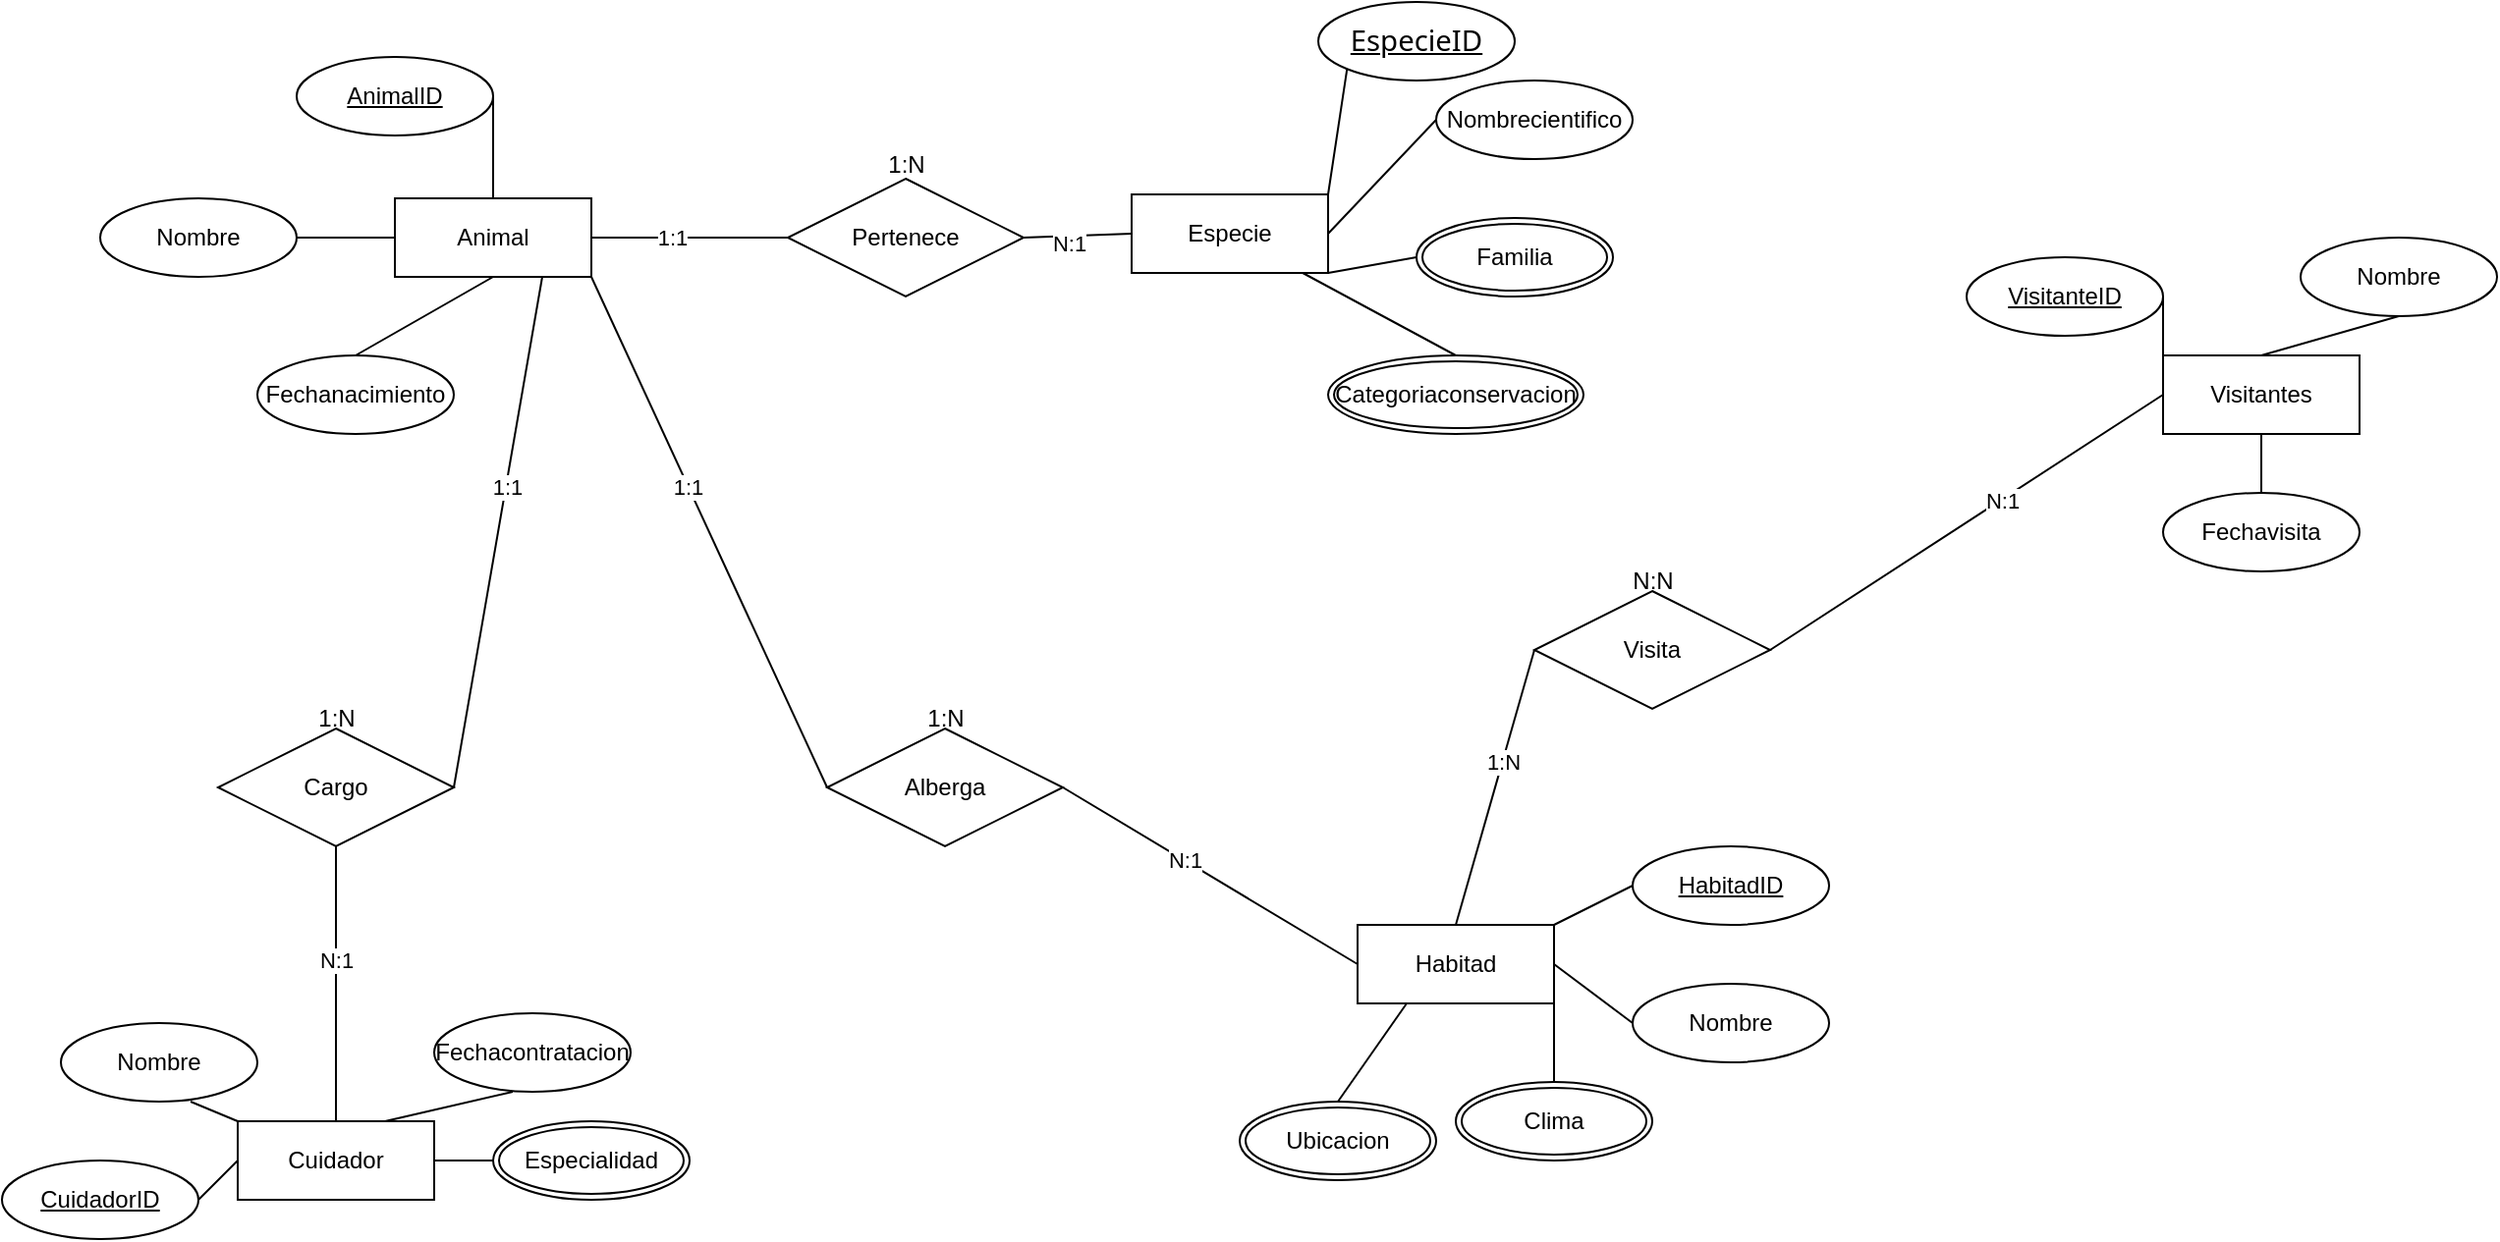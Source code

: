 <mxfile version="24.8.2">
  <diagram name="Página-1" id="K3Nxqddu0JdHczChXiPI">
    <mxGraphModel dx="1947" dy="468" grid="1" gridSize="10" guides="1" tooltips="1" connect="1" arrows="1" fold="1" page="1" pageScale="1" pageWidth="827" pageHeight="1169" math="0" shadow="0">
      <root>
        <mxCell id="0" />
        <mxCell id="1" parent="0" />
        <mxCell id="NhMVIfDmeI67b42QX-OK-1" value="&lt;font style=&quot;vertical-align: inherit;&quot;&gt;&lt;font style=&quot;vertical-align: inherit;&quot;&gt;Visitantes&lt;/font&gt;&lt;/font&gt;" style="whiteSpace=wrap;html=1;align=center;" vertex="1" parent="1">
          <mxGeometry x="990" y="210" width="100" height="40" as="geometry" />
        </mxCell>
        <mxCell id="NhMVIfDmeI67b42QX-OK-7" value="&lt;font style=&quot;vertical-align: inherit;&quot;&gt;&lt;font style=&quot;vertical-align: inherit;&quot;&gt;Habitad&lt;/font&gt;&lt;/font&gt;" style="whiteSpace=wrap;html=1;align=center;" vertex="1" parent="1">
          <mxGeometry x="580" y="500" width="100" height="40" as="geometry" />
        </mxCell>
        <mxCell id="NhMVIfDmeI67b42QX-OK-9" value="Especie" style="whiteSpace=wrap;html=1;align=center;" vertex="1" parent="1">
          <mxGeometry x="465" y="128" width="100" height="40" as="geometry" />
        </mxCell>
        <mxCell id="NhMVIfDmeI67b42QX-OK-10" value="&lt;font style=&quot;vertical-align: inherit;&quot;&gt;&lt;font style=&quot;vertical-align: inherit;&quot;&gt;Cuidador&lt;/font&gt;&lt;/font&gt;" style="whiteSpace=wrap;html=1;align=center;" vertex="1" parent="1">
          <mxGeometry x="10" y="600" width="100" height="40" as="geometry" />
        </mxCell>
        <mxCell id="NhMVIfDmeI67b42QX-OK-11" value="&lt;font style=&quot;vertical-align: inherit;&quot;&gt;&lt;font style=&quot;vertical-align: inherit;&quot;&gt;&lt;font style=&quot;vertical-align: inherit;&quot;&gt;&lt;font style=&quot;vertical-align: inherit;&quot;&gt;Animal&lt;/font&gt;&lt;/font&gt;&lt;/font&gt;&lt;/font&gt;" style="whiteSpace=wrap;html=1;align=center;" vertex="1" parent="1">
          <mxGeometry x="90" y="130" width="100" height="40" as="geometry" />
        </mxCell>
        <mxCell id="NhMVIfDmeI67b42QX-OK-14" value="" style="endArrow=none;html=1;rounded=0;exitX=1;exitY=0.5;exitDx=0;exitDy=0;entryX=0.5;entryY=0;entryDx=0;entryDy=0;" edge="1" parent="1" source="NhMVIfDmeI67b42QX-OK-17" target="NhMVIfDmeI67b42QX-OK-11">
          <mxGeometry relative="1" as="geometry">
            <mxPoint x="46" y="68" as="sourcePoint" />
            <mxPoint x="370" y="200" as="targetPoint" />
          </mxGeometry>
        </mxCell>
        <mxCell id="NhMVIfDmeI67b42QX-OK-15" value="" style="endArrow=none;html=1;rounded=0;exitX=1;exitY=0.5;exitDx=0;exitDy=0;entryX=0;entryY=0.5;entryDx=0;entryDy=0;" edge="1" parent="1" source="NhMVIfDmeI67b42QX-OK-95" target="NhMVIfDmeI67b42QX-OK-11">
          <mxGeometry relative="1" as="geometry">
            <mxPoint x="-10" y="150" as="sourcePoint" />
            <mxPoint x="220" y="130" as="targetPoint" />
          </mxGeometry>
        </mxCell>
        <mxCell id="NhMVIfDmeI67b42QX-OK-16" value="" style="endArrow=none;html=1;rounded=0;exitX=0.5;exitY=0;exitDx=0;exitDy=0;entryX=0.5;entryY=1;entryDx=0;entryDy=0;" edge="1" parent="1" source="NhMVIfDmeI67b42QX-OK-88" target="NhMVIfDmeI67b42QX-OK-11">
          <mxGeometry relative="1" as="geometry">
            <mxPoint x="30" y="268" as="sourcePoint" />
            <mxPoint x="230" y="140" as="targetPoint" />
          </mxGeometry>
        </mxCell>
        <mxCell id="NhMVIfDmeI67b42QX-OK-17" value="&lt;font style=&quot;vertical-align: inherit;&quot;&gt;&lt;font style=&quot;vertical-align: inherit;&quot;&gt;AnimalID&lt;/font&gt;&lt;/font&gt;" style="ellipse;whiteSpace=wrap;html=1;align=center;fontStyle=4;" vertex="1" parent="1">
          <mxGeometry x="40" y="58" width="100" height="40" as="geometry" />
        </mxCell>
        <mxCell id="NhMVIfDmeI67b42QX-OK-18" value="&lt;span style=&quot;font-size: 11pt; line-height: 107%; font-family: &amp;quot;Segoe UI&amp;quot;, sans-serif; background: white;&quot;&gt;&lt;font style=&quot;vertical-align: inherit;&quot;&gt;&lt;font style=&quot;vertical-align: inherit;&quot;&gt;EspecieID&lt;/font&gt;&lt;/font&gt;&lt;/span&gt;" style="ellipse;whiteSpace=wrap;html=1;align=center;fontStyle=4;" vertex="1" parent="1">
          <mxGeometry x="560" y="30" width="100" height="40" as="geometry" />
        </mxCell>
        <mxCell id="NhMVIfDmeI67b42QX-OK-24" value="" style="endArrow=none;html=1;rounded=0;exitX=0;exitY=1;exitDx=0;exitDy=0;entryX=1;entryY=0;entryDx=0;entryDy=0;" edge="1" parent="1" source="NhMVIfDmeI67b42QX-OK-18" target="NhMVIfDmeI67b42QX-OK-9">
          <mxGeometry relative="1" as="geometry">
            <mxPoint x="90" y="43" as="sourcePoint" />
            <mxPoint x="190" y="113" as="targetPoint" />
          </mxGeometry>
        </mxCell>
        <mxCell id="NhMVIfDmeI67b42QX-OK-25" value="" style="endArrow=none;html=1;rounded=0;exitX=0;exitY=0.5;exitDx=0;exitDy=0;entryX=1;entryY=0.5;entryDx=0;entryDy=0;" edge="1" parent="1" source="NhMVIfDmeI67b42QX-OK-97" target="NhMVIfDmeI67b42QX-OK-9">
          <mxGeometry relative="1" as="geometry">
            <mxPoint x="570" y="83" as="sourcePoint" />
            <mxPoint x="200" y="123" as="targetPoint" />
          </mxGeometry>
        </mxCell>
        <mxCell id="NhMVIfDmeI67b42QX-OK-26" value="" style="endArrow=none;html=1;rounded=0;exitX=1;exitY=1;exitDx=0;exitDy=0;entryX=0;entryY=0.5;entryDx=0;entryDy=0;" edge="1" parent="1" source="NhMVIfDmeI67b42QX-OK-9" target="NhMVIfDmeI67b42QX-OK-93">
          <mxGeometry relative="1" as="geometry">
            <mxPoint x="110" y="63" as="sourcePoint" />
            <mxPoint x="210" y="133" as="targetPoint" />
          </mxGeometry>
        </mxCell>
        <mxCell id="NhMVIfDmeI67b42QX-OK-27" value="" style="endArrow=none;html=1;rounded=0;entryX=0.5;entryY=0;entryDx=0;entryDy=0;" edge="1" parent="1" source="NhMVIfDmeI67b42QX-OK-9" target="NhMVIfDmeI67b42QX-OK-98">
          <mxGeometry relative="1" as="geometry">
            <mxPoint x="120" y="73" as="sourcePoint" />
            <mxPoint x="515.04" y="194" as="targetPoint" />
          </mxGeometry>
        </mxCell>
        <mxCell id="NhMVIfDmeI67b42QX-OK-30" value="&lt;font style=&quot;vertical-align: inherit;&quot;&gt;&lt;font style=&quot;vertical-align: inherit;&quot;&gt;Nombre&lt;/font&gt;&lt;/font&gt;" style="ellipse;whiteSpace=wrap;html=1;align=center;" vertex="1" parent="1">
          <mxGeometry x="720" y="530" width="100" height="40" as="geometry" />
        </mxCell>
        <mxCell id="NhMVIfDmeI67b42QX-OK-32" value="HabitadID" style="ellipse;whiteSpace=wrap;html=1;align=center;fontStyle=4;" vertex="1" parent="1">
          <mxGeometry x="720" y="460" width="100" height="40" as="geometry" />
        </mxCell>
        <mxCell id="NhMVIfDmeI67b42QX-OK-35" value="" style="endArrow=none;html=1;rounded=0;entryX=0;entryY=0.5;entryDx=0;entryDy=0;exitX=1;exitY=0;exitDx=0;exitDy=0;" edge="1" parent="1" source="NhMVIfDmeI67b42QX-OK-7" target="NhMVIfDmeI67b42QX-OK-32">
          <mxGeometry relative="1" as="geometry">
            <mxPoint x="578" y="200" as="sourcePoint" />
            <mxPoint x="615" y="291" as="targetPoint" />
          </mxGeometry>
        </mxCell>
        <mxCell id="NhMVIfDmeI67b42QX-OK-36" value="" style="endArrow=none;html=1;rounded=0;entryX=0;entryY=0.5;entryDx=0;entryDy=0;exitX=1;exitY=0.5;exitDx=0;exitDy=0;" edge="1" parent="1" source="NhMVIfDmeI67b42QX-OK-7" target="NhMVIfDmeI67b42QX-OK-30">
          <mxGeometry relative="1" as="geometry">
            <mxPoint x="588" y="210" as="sourcePoint" />
            <mxPoint x="625" y="301" as="targetPoint" />
          </mxGeometry>
        </mxCell>
        <mxCell id="NhMVIfDmeI67b42QX-OK-37" value="" style="endArrow=none;html=1;rounded=0;entryX=1;entryY=1;entryDx=0;entryDy=0;exitX=0.5;exitY=0;exitDx=0;exitDy=0;" edge="1" parent="1" source="NhMVIfDmeI67b42QX-OK-91" target="NhMVIfDmeI67b42QX-OK-7">
          <mxGeometry relative="1" as="geometry">
            <mxPoint x="598" y="220" as="sourcePoint" />
            <mxPoint x="635" y="311" as="targetPoint" />
          </mxGeometry>
        </mxCell>
        <mxCell id="NhMVIfDmeI67b42QX-OK-38" value="" style="endArrow=none;html=1;rounded=0;exitX=0.25;exitY=1;exitDx=0;exitDy=0;entryX=0.5;entryY=0;entryDx=0;entryDy=0;" edge="1" parent="1" source="NhMVIfDmeI67b42QX-OK-7" target="NhMVIfDmeI67b42QX-OK-96">
          <mxGeometry relative="1" as="geometry">
            <mxPoint x="608" y="230" as="sourcePoint" />
            <mxPoint x="730" y="470" as="targetPoint" />
          </mxGeometry>
        </mxCell>
        <mxCell id="NhMVIfDmeI67b42QX-OK-39" value="&lt;font style=&quot;vertical-align: inherit;&quot;&gt;&lt;font style=&quot;vertical-align: inherit;&quot;&gt;Nombre&lt;/font&gt;&lt;/font&gt;" style="ellipse;whiteSpace=wrap;html=1;align=center;" vertex="1" parent="1">
          <mxGeometry x="-80" y="550" width="100" height="40" as="geometry" />
        </mxCell>
        <mxCell id="NhMVIfDmeI67b42QX-OK-43" value="CuidadorID" style="ellipse;whiteSpace=wrap;html=1;align=center;fontStyle=4;" vertex="1" parent="1">
          <mxGeometry x="-110" y="620" width="100" height="40" as="geometry" />
        </mxCell>
        <mxCell id="NhMVIfDmeI67b42QX-OK-44" value="" style="endArrow=none;html=1;rounded=0;entryX=1;entryY=0.5;entryDx=0;entryDy=0;exitX=0;exitY=0.5;exitDx=0;exitDy=0;" edge="1" parent="1" source="NhMVIfDmeI67b42QX-OK-10" target="NhMVIfDmeI67b42QX-OK-43">
          <mxGeometry relative="1" as="geometry">
            <mxPoint x="361" y="467" as="sourcePoint" />
            <mxPoint x="340" y="530" as="targetPoint" />
          </mxGeometry>
        </mxCell>
        <mxCell id="NhMVIfDmeI67b42QX-OK-45" value="" style="endArrow=none;html=1;rounded=0;entryX=0.66;entryY=1;entryDx=0;entryDy=0;exitX=0;exitY=0;exitDx=0;exitDy=0;entryPerimeter=0;" edge="1" parent="1" source="NhMVIfDmeI67b42QX-OK-10" target="NhMVIfDmeI67b42QX-OK-39">
          <mxGeometry relative="1" as="geometry">
            <mxPoint x="371" y="477" as="sourcePoint" />
            <mxPoint x="350" y="540" as="targetPoint" />
          </mxGeometry>
        </mxCell>
        <mxCell id="NhMVIfDmeI67b42QX-OK-46" value="" style="endArrow=none;html=1;rounded=0;entryX=0.4;entryY=1;entryDx=0;entryDy=0;exitX=0.75;exitY=0;exitDx=0;exitDy=0;entryPerimeter=0;" edge="1" parent="1" source="NhMVIfDmeI67b42QX-OK-90">
          <mxGeometry relative="1" as="geometry">
            <mxPoint x="381" y="487" as="sourcePoint" />
            <mxPoint x="194" y="560" as="targetPoint" />
          </mxGeometry>
        </mxCell>
        <mxCell id="NhMVIfDmeI67b42QX-OK-47" value="" style="endArrow=none;html=1;rounded=0;exitX=0;exitY=0.5;exitDx=0;exitDy=0;entryX=1;entryY=0.5;entryDx=0;entryDy=0;" edge="1" parent="1" source="NhMVIfDmeI67b42QX-OK-89" target="NhMVIfDmeI67b42QX-OK-10">
          <mxGeometry relative="1" as="geometry">
            <mxPoint x="200" y="630" as="sourcePoint" />
            <mxPoint x="180" y="630" as="targetPoint" />
          </mxGeometry>
        </mxCell>
        <mxCell id="NhMVIfDmeI67b42QX-OK-49" value="&lt;font style=&quot;vertical-align: inherit;&quot;&gt;&lt;font style=&quot;vertical-align: inherit;&quot;&gt;Nombre&lt;/font&gt;&lt;/font&gt;" style="ellipse;whiteSpace=wrap;html=1;align=center;" vertex="1" parent="1">
          <mxGeometry x="1060" y="150" width="100" height="40" as="geometry" />
        </mxCell>
        <mxCell id="NhMVIfDmeI67b42QX-OK-50" value="VisitanteID" style="ellipse;whiteSpace=wrap;html=1;align=center;fontStyle=4;" vertex="1" parent="1">
          <mxGeometry x="890" y="160" width="100" height="40" as="geometry" />
        </mxCell>
        <mxCell id="NhMVIfDmeI67b42QX-OK-52" value="" style="endArrow=none;html=1;rounded=0;entryX=0.5;entryY=0;entryDx=0;entryDy=0;exitX=0.5;exitY=1;exitDx=0;exitDy=0;" edge="1" parent="1" source="NhMVIfDmeI67b42QX-OK-1" target="NhMVIfDmeI67b42QX-OK-92">
          <mxGeometry relative="1" as="geometry">
            <mxPoint x="1244" y="400" as="sourcePoint" />
            <mxPoint x="1040" y="270" as="targetPoint" />
          </mxGeometry>
        </mxCell>
        <mxCell id="NhMVIfDmeI67b42QX-OK-53" value="" style="endArrow=none;html=1;rounded=0;entryX=1;entryY=0.5;entryDx=0;entryDy=0;exitX=0;exitY=0.5;exitDx=0;exitDy=0;" edge="1" parent="1" source="NhMVIfDmeI67b42QX-OK-1" target="NhMVIfDmeI67b42QX-OK-50">
          <mxGeometry relative="1" as="geometry">
            <mxPoint x="1254" y="410" as="sourcePoint" />
            <mxPoint x="1210" y="410" as="targetPoint" />
          </mxGeometry>
        </mxCell>
        <mxCell id="NhMVIfDmeI67b42QX-OK-54" value="" style="endArrow=none;html=1;rounded=0;entryX=0.5;entryY=1;entryDx=0;entryDy=0;exitX=0.5;exitY=0;exitDx=0;exitDy=0;" edge="1" parent="1" source="NhMVIfDmeI67b42QX-OK-1" target="NhMVIfDmeI67b42QX-OK-49">
          <mxGeometry relative="1" as="geometry">
            <mxPoint x="1264" y="420" as="sourcePoint" />
            <mxPoint x="1220" y="420" as="targetPoint" />
          </mxGeometry>
        </mxCell>
        <mxCell id="NhMVIfDmeI67b42QX-OK-55" value="Pertenece" style="shape=rhombus;perimeter=rhombusPerimeter;whiteSpace=wrap;html=1;align=center;" vertex="1" parent="1">
          <mxGeometry x="290" y="120" width="120" height="60" as="geometry" />
        </mxCell>
        <mxCell id="NhMVIfDmeI67b42QX-OK-56" value="" style="endArrow=none;html=1;rounded=0;exitX=1;exitY=0.5;exitDx=0;exitDy=0;entryX=0;entryY=0.5;entryDx=0;entryDy=0;" edge="1" parent="1" source="NhMVIfDmeI67b42QX-OK-11" target="NhMVIfDmeI67b42QX-OK-55">
          <mxGeometry relative="1" as="geometry">
            <mxPoint x="50" y="70" as="sourcePoint" />
            <mxPoint x="150" y="140" as="targetPoint" />
          </mxGeometry>
        </mxCell>
        <mxCell id="NhMVIfDmeI67b42QX-OK-58" value="1:1" style="edgeLabel;html=1;align=center;verticalAlign=middle;resizable=0;points=[];" vertex="1" connectable="0" parent="NhMVIfDmeI67b42QX-OK-56">
          <mxGeometry x="-0.18" relative="1" as="geometry">
            <mxPoint as="offset" />
          </mxGeometry>
        </mxCell>
        <mxCell id="NhMVIfDmeI67b42QX-OK-57" value="" style="endArrow=none;html=1;rounded=0;exitX=1;exitY=0.5;exitDx=0;exitDy=0;entryX=0;entryY=0.5;entryDx=0;entryDy=0;" edge="1" parent="1" source="NhMVIfDmeI67b42QX-OK-55" target="NhMVIfDmeI67b42QX-OK-9">
          <mxGeometry relative="1" as="geometry">
            <mxPoint x="60" y="80" as="sourcePoint" />
            <mxPoint x="160" y="150" as="targetPoint" />
          </mxGeometry>
        </mxCell>
        <mxCell id="NhMVIfDmeI67b42QX-OK-59" value="N:1" style="edgeLabel;html=1;align=center;verticalAlign=middle;resizable=0;points=[];" vertex="1" connectable="0" parent="NhMVIfDmeI67b42QX-OK-57">
          <mxGeometry x="-0.162" y="-4" relative="1" as="geometry">
            <mxPoint as="offset" />
          </mxGeometry>
        </mxCell>
        <mxCell id="NhMVIfDmeI67b42QX-OK-60" value="1:N" style="text;html=1;align=center;verticalAlign=middle;resizable=0;points=[];autosize=1;strokeColor=none;fillColor=none;" vertex="1" parent="1">
          <mxGeometry x="330" y="98" width="40" height="30" as="geometry" />
        </mxCell>
        <mxCell id="NhMVIfDmeI67b42QX-OK-61" value="Alberga" style="shape=rhombus;perimeter=rhombusPerimeter;whiteSpace=wrap;html=1;align=center;" vertex="1" parent="1">
          <mxGeometry x="310" y="400" width="120" height="60" as="geometry" />
        </mxCell>
        <mxCell id="NhMVIfDmeI67b42QX-OK-62" value="" style="endArrow=none;html=1;rounded=0;exitX=1;exitY=1;exitDx=0;exitDy=0;entryX=0;entryY=0.5;entryDx=0;entryDy=0;" edge="1" parent="1" source="NhMVIfDmeI67b42QX-OK-11" target="NhMVIfDmeI67b42QX-OK-61">
          <mxGeometry relative="1" as="geometry">
            <mxPoint x="200" y="160" as="sourcePoint" />
            <mxPoint x="300" y="160" as="targetPoint" />
          </mxGeometry>
        </mxCell>
        <mxCell id="NhMVIfDmeI67b42QX-OK-63" value="1:1" style="edgeLabel;html=1;align=center;verticalAlign=middle;resizable=0;points=[];" vertex="1" connectable="0" parent="NhMVIfDmeI67b42QX-OK-62">
          <mxGeometry x="-0.18" relative="1" as="geometry">
            <mxPoint as="offset" />
          </mxGeometry>
        </mxCell>
        <mxCell id="NhMVIfDmeI67b42QX-OK-64" value="" style="endArrow=none;html=1;rounded=0;exitX=1;exitY=0.5;exitDx=0;exitDy=0;entryX=0;entryY=0.5;entryDx=0;entryDy=0;" edge="1" parent="1" source="NhMVIfDmeI67b42QX-OK-61" target="NhMVIfDmeI67b42QX-OK-7">
          <mxGeometry relative="1" as="geometry">
            <mxPoint x="210" y="170" as="sourcePoint" />
            <mxPoint x="310" y="170" as="targetPoint" />
          </mxGeometry>
        </mxCell>
        <mxCell id="NhMVIfDmeI67b42QX-OK-65" value="N:1" style="edgeLabel;html=1;align=center;verticalAlign=middle;resizable=0;points=[];" vertex="1" connectable="0" parent="NhMVIfDmeI67b42QX-OK-64">
          <mxGeometry x="-0.18" relative="1" as="geometry">
            <mxPoint as="offset" />
          </mxGeometry>
        </mxCell>
        <mxCell id="NhMVIfDmeI67b42QX-OK-66" value="1:N" style="text;html=1;align=center;verticalAlign=middle;resizable=0;points=[];autosize=1;strokeColor=none;fillColor=none;" vertex="1" parent="1">
          <mxGeometry x="350" y="380" width="40" height="30" as="geometry" />
        </mxCell>
        <mxCell id="NhMVIfDmeI67b42QX-OK-67" value="Cargo" style="shape=rhombus;perimeter=rhombusPerimeter;whiteSpace=wrap;html=1;align=center;" vertex="1" parent="1">
          <mxGeometry y="400" width="120" height="60" as="geometry" />
        </mxCell>
        <mxCell id="NhMVIfDmeI67b42QX-OK-68" value="" style="endArrow=none;html=1;rounded=0;exitX=0.75;exitY=1;exitDx=0;exitDy=0;entryX=1;entryY=0.5;entryDx=0;entryDy=0;" edge="1" parent="1" source="NhMVIfDmeI67b42QX-OK-11" target="NhMVIfDmeI67b42QX-OK-67">
          <mxGeometry relative="1" as="geometry">
            <mxPoint x="200" y="180" as="sourcePoint" />
            <mxPoint x="160" y="410" as="targetPoint" />
          </mxGeometry>
        </mxCell>
        <mxCell id="NhMVIfDmeI67b42QX-OK-69" value="1:1" style="edgeLabel;html=1;align=center;verticalAlign=middle;resizable=0;points=[];" vertex="1" connectable="0" parent="NhMVIfDmeI67b42QX-OK-68">
          <mxGeometry x="-0.18" relative="1" as="geometry">
            <mxPoint as="offset" />
          </mxGeometry>
        </mxCell>
        <mxCell id="NhMVIfDmeI67b42QX-OK-70" value="" style="endArrow=none;html=1;rounded=0;exitX=0.5;exitY=1;exitDx=0;exitDy=0;entryX=0.5;entryY=0;entryDx=0;entryDy=0;" edge="1" parent="1" source="NhMVIfDmeI67b42QX-OK-67" target="NhMVIfDmeI67b42QX-OK-10">
          <mxGeometry relative="1" as="geometry">
            <mxPoint y="190" as="sourcePoint" />
            <mxPoint x="94" y="350" as="targetPoint" />
          </mxGeometry>
        </mxCell>
        <mxCell id="NhMVIfDmeI67b42QX-OK-71" value="N:1" style="edgeLabel;html=1;align=center;verticalAlign=middle;resizable=0;points=[];" vertex="1" connectable="0" parent="NhMVIfDmeI67b42QX-OK-70">
          <mxGeometry x="-0.18" relative="1" as="geometry">
            <mxPoint as="offset" />
          </mxGeometry>
        </mxCell>
        <mxCell id="NhMVIfDmeI67b42QX-OK-72" value="1:N" style="text;html=1;align=center;verticalAlign=middle;resizable=0;points=[];autosize=1;strokeColor=none;fillColor=none;" vertex="1" parent="1">
          <mxGeometry x="40" y="380" width="40" height="30" as="geometry" />
        </mxCell>
        <mxCell id="NhMVIfDmeI67b42QX-OK-73" value="Visita" style="shape=rhombus;perimeter=rhombusPerimeter;whiteSpace=wrap;html=1;align=center;" vertex="1" parent="1">
          <mxGeometry x="670" y="330" width="120" height="60" as="geometry" />
        </mxCell>
        <mxCell id="NhMVIfDmeI67b42QX-OK-74" value="" style="endArrow=none;html=1;rounded=0;exitX=0;exitY=0.5;exitDx=0;exitDy=0;entryX=0.5;entryY=0;entryDx=0;entryDy=0;" edge="1" parent="1" source="NhMVIfDmeI67b42QX-OK-73" target="NhMVIfDmeI67b42QX-OK-7">
          <mxGeometry relative="1" as="geometry">
            <mxPoint x="200" y="180" as="sourcePoint" />
            <mxPoint x="294" y="340" as="targetPoint" />
          </mxGeometry>
        </mxCell>
        <mxCell id="NhMVIfDmeI67b42QX-OK-75" value="1:N" style="edgeLabel;html=1;align=center;verticalAlign=middle;resizable=0;points=[];" vertex="1" connectable="0" parent="NhMVIfDmeI67b42QX-OK-74">
          <mxGeometry x="-0.18" relative="1" as="geometry">
            <mxPoint as="offset" />
          </mxGeometry>
        </mxCell>
        <mxCell id="NhMVIfDmeI67b42QX-OK-76" value="" style="endArrow=none;html=1;rounded=0;exitX=0;exitY=0.5;exitDx=0;exitDy=0;entryX=1;entryY=0.5;entryDx=0;entryDy=0;" edge="1" parent="1" source="NhMVIfDmeI67b42QX-OK-1" target="NhMVIfDmeI67b42QX-OK-73">
          <mxGeometry relative="1" as="geometry">
            <mxPoint x="650" y="300" as="sourcePoint" />
            <mxPoint x="660" y="400" as="targetPoint" />
          </mxGeometry>
        </mxCell>
        <mxCell id="NhMVIfDmeI67b42QX-OK-77" value="N:1" style="edgeLabel;html=1;align=center;verticalAlign=middle;resizable=0;points=[];" vertex="1" connectable="0" parent="NhMVIfDmeI67b42QX-OK-76">
          <mxGeometry x="-0.18" relative="1" as="geometry">
            <mxPoint as="offset" />
          </mxGeometry>
        </mxCell>
        <mxCell id="NhMVIfDmeI67b42QX-OK-79" value="N:N" style="text;html=1;align=center;verticalAlign=middle;resizable=0;points=[];autosize=1;strokeColor=none;fillColor=none;" vertex="1" parent="1">
          <mxGeometry x="710" y="310" width="40" height="30" as="geometry" />
        </mxCell>
        <mxCell id="NhMVIfDmeI67b42QX-OK-88" value="Fechanacimiento" style="ellipse;whiteSpace=wrap;html=1;align=center;" vertex="1" parent="1">
          <mxGeometry x="20" y="210" width="100" height="40" as="geometry" />
        </mxCell>
        <mxCell id="NhMVIfDmeI67b42QX-OK-89" value="Especialidad" style="ellipse;shape=doubleEllipse;margin=3;whiteSpace=wrap;html=1;align=center;" vertex="1" parent="1">
          <mxGeometry x="140" y="600" width="100" height="40" as="geometry" />
        </mxCell>
        <mxCell id="NhMVIfDmeI67b42QX-OK-91" value="Clima" style="ellipse;shape=doubleEllipse;margin=3;whiteSpace=wrap;html=1;align=center;" vertex="1" parent="1">
          <mxGeometry x="630" y="580" width="100" height="40" as="geometry" />
        </mxCell>
        <mxCell id="NhMVIfDmeI67b42QX-OK-92" value="&lt;font style=&quot;vertical-align: inherit;&quot;&gt;&lt;font style=&quot;vertical-align: inherit;&quot;&gt;Fechavisita&lt;/font&gt;&lt;/font&gt;" style="ellipse;whiteSpace=wrap;html=1;align=center;" vertex="1" parent="1">
          <mxGeometry x="990" y="280" width="100" height="40" as="geometry" />
        </mxCell>
        <mxCell id="NhMVIfDmeI67b42QX-OK-93" value="Familia" style="ellipse;shape=doubleEllipse;margin=3;whiteSpace=wrap;html=1;align=center;" vertex="1" parent="1">
          <mxGeometry x="610" y="140" width="100" height="40" as="geometry" />
        </mxCell>
        <mxCell id="NhMVIfDmeI67b42QX-OK-95" value="&lt;font style=&quot;vertical-align: inherit;&quot;&gt;&lt;font style=&quot;vertical-align: inherit;&quot;&gt;Nombre&lt;/font&gt;&lt;/font&gt;" style="ellipse;whiteSpace=wrap;html=1;align=center;" vertex="1" parent="1">
          <mxGeometry x="-60" y="130" width="100" height="40" as="geometry" />
        </mxCell>
        <mxCell id="NhMVIfDmeI67b42QX-OK-96" value="Ubicacion" style="ellipse;shape=doubleEllipse;margin=3;whiteSpace=wrap;html=1;align=center;" vertex="1" parent="1">
          <mxGeometry x="520" y="590" width="100" height="40" as="geometry" />
        </mxCell>
        <mxCell id="NhMVIfDmeI67b42QX-OK-97" value="&lt;font style=&quot;vertical-align: inherit;&quot;&gt;&lt;font style=&quot;vertical-align: inherit;&quot;&gt;Nombrecientifico&lt;/font&gt;&lt;/font&gt;" style="ellipse;whiteSpace=wrap;html=1;align=center;" vertex="1" parent="1">
          <mxGeometry x="620" y="70" width="100" height="40" as="geometry" />
        </mxCell>
        <mxCell id="NhMVIfDmeI67b42QX-OK-98" value="Categoriaconservacion" style="ellipse;shape=doubleEllipse;margin=3;whiteSpace=wrap;html=1;align=center;" vertex="1" parent="1">
          <mxGeometry x="565" y="210" width="130" height="40" as="geometry" />
        </mxCell>
        <mxCell id="NhMVIfDmeI67b42QX-OK-99" value="" style="endArrow=none;html=1;rounded=0;entryX=0.4;entryY=1;entryDx=0;entryDy=0;exitX=0.75;exitY=0;exitDx=0;exitDy=0;entryPerimeter=0;" edge="1" parent="1" source="NhMVIfDmeI67b42QX-OK-10" target="NhMVIfDmeI67b42QX-OK-90">
          <mxGeometry relative="1" as="geometry">
            <mxPoint x="85" y="600" as="sourcePoint" />
            <mxPoint x="194" y="560" as="targetPoint" />
          </mxGeometry>
        </mxCell>
        <mxCell id="NhMVIfDmeI67b42QX-OK-90" value="&lt;font style=&quot;vertical-align: inherit;&quot;&gt;&lt;font style=&quot;vertical-align: inherit;&quot;&gt;Fechacontratacion&lt;/font&gt;&lt;/font&gt;" style="ellipse;whiteSpace=wrap;html=1;align=center;" vertex="1" parent="1">
          <mxGeometry x="110" y="545" width="100" height="40" as="geometry" />
        </mxCell>
      </root>
    </mxGraphModel>
  </diagram>
</mxfile>
